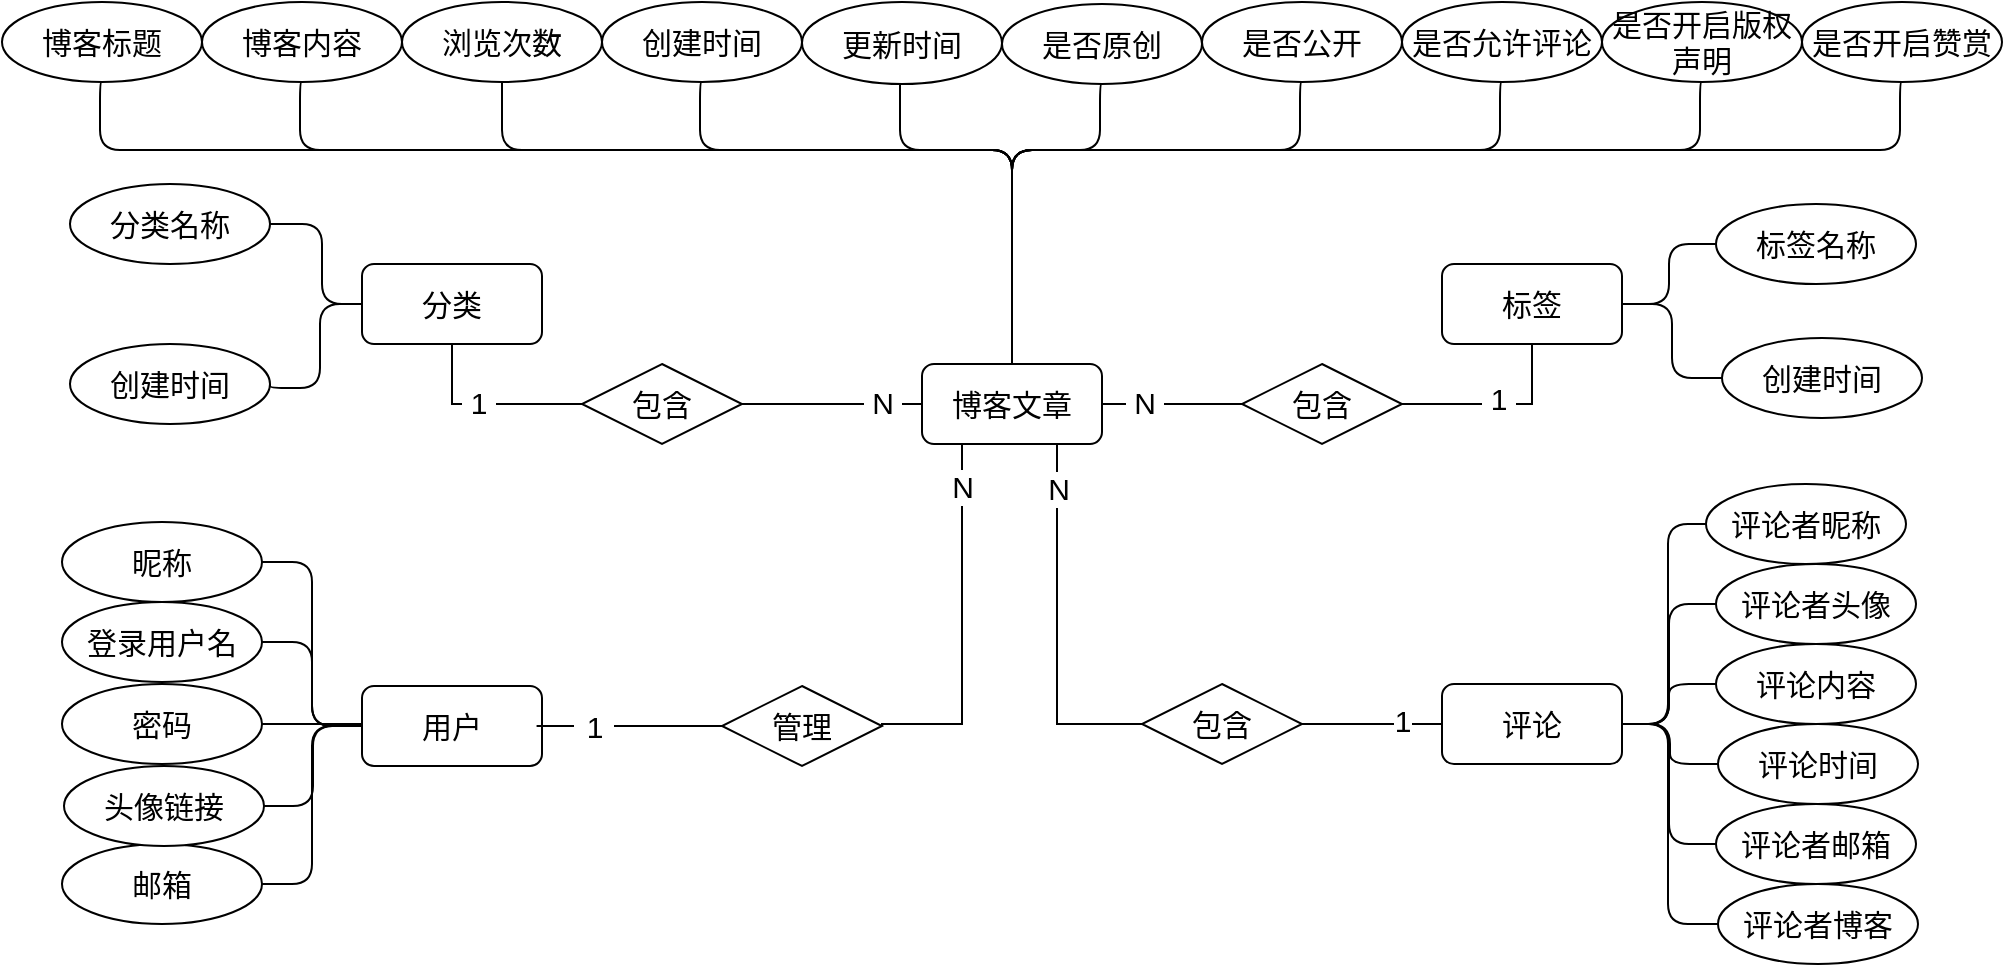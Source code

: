 <mxfile version="18.1.2" type="github">
  <diagram id="R2lEEEUBdFMjLlhIrx00" name="Page-1">
    <mxGraphModel dx="1422" dy="761" grid="1" gridSize="10" guides="1" tooltips="1" connect="1" arrows="1" fold="1" page="1" pageScale="1" pageWidth="1920" pageHeight="1200" math="0" shadow="0" extFonts="Permanent Marker^https://fonts.googleapis.com/css?family=Permanent+Marker">
      <root>
        <mxCell id="0" />
        <mxCell id="1" parent="0" />
        <mxCell id="c2yxqj--p-VrBpvTJwJd-69" style="edgeStyle=orthogonalEdgeStyle;shape=connector;rounded=1;orthogonalLoop=1;jettySize=auto;html=1;entryX=0.5;entryY=1;entryDx=0;entryDy=0;labelBackgroundColor=default;fontFamily=Helvetica;fontSize=15;fontColor=default;endArrow=none;strokeColor=default;elbow=vertical;startArrow=none;startFill=0;endFill=0;exitX=0.5;exitY=0;exitDx=0;exitDy=0;" parent="1" source="c2yxqj--p-VrBpvTJwJd-6" target="LIFqvjolKqb7WYlbw5WB-24" edge="1">
          <mxGeometry relative="1" as="geometry">
            <Array as="points">
              <mxPoint x="775" y="313" />
              <mxPoint x="319" y="313" />
            </Array>
            <mxPoint x="318" y="274" as="targetPoint" />
          </mxGeometry>
        </mxCell>
        <mxCell id="c2yxqj--p-VrBpvTJwJd-71" style="edgeStyle=orthogonalEdgeStyle;shape=connector;rounded=1;orthogonalLoop=1;jettySize=auto;html=1;entryX=0.5;entryY=1;entryDx=0;entryDy=0;labelBackgroundColor=default;fontFamily=Helvetica;fontSize=15;fontColor=default;startArrow=none;startFill=0;endArrow=none;endFill=0;strokeColor=default;elbow=vertical;exitX=0.5;exitY=0;exitDx=0;exitDy=0;" parent="1" source="c2yxqj--p-VrBpvTJwJd-6" target="LIFqvjolKqb7WYlbw5WB-25" edge="1">
          <mxGeometry relative="1" as="geometry">
            <Array as="points">
              <mxPoint x="775" y="313" />
              <mxPoint x="419" y="313" />
            </Array>
            <mxPoint x="418" y="274" as="targetPoint" />
          </mxGeometry>
        </mxCell>
        <mxCell id="c2yxqj--p-VrBpvTJwJd-76" style="edgeStyle=orthogonalEdgeStyle;shape=connector;rounded=1;orthogonalLoop=1;jettySize=auto;html=1;entryX=0.5;entryY=1;entryDx=0;entryDy=0;labelBackgroundColor=default;fontFamily=Helvetica;fontSize=15;fontColor=default;startArrow=none;startFill=0;endArrow=none;endFill=0;strokeColor=default;elbow=vertical;exitX=0.5;exitY=0;exitDx=0;exitDy=0;" parent="1" source="c2yxqj--p-VrBpvTJwJd-6" target="LIFqvjolKqb7WYlbw5WB-34" edge="1">
          <mxGeometry relative="1" as="geometry">
            <Array as="points">
              <mxPoint x="775" y="313" />
              <mxPoint x="619" y="313" />
            </Array>
            <mxPoint x="618" y="274" as="targetPoint" />
          </mxGeometry>
        </mxCell>
        <mxCell id="c2yxqj--p-VrBpvTJwJd-77" style="edgeStyle=orthogonalEdgeStyle;shape=connector;rounded=1;orthogonalLoop=1;jettySize=auto;html=1;labelBackgroundColor=default;fontFamily=Helvetica;fontSize=15;fontColor=default;startArrow=none;startFill=0;endArrow=none;endFill=0;strokeColor=default;elbow=vertical;" parent="1" source="c2yxqj--p-VrBpvTJwJd-6" target="LIFqvjolKqb7WYlbw5WB-33" edge="1">
          <mxGeometry relative="1" as="geometry">
            <Array as="points">
              <mxPoint x="775" y="313" />
              <mxPoint x="719" y="313" />
            </Array>
            <mxPoint x="718" y="274" as="targetPoint" />
          </mxGeometry>
        </mxCell>
        <mxCell id="c2yxqj--p-VrBpvTJwJd-78" style="edgeStyle=orthogonalEdgeStyle;shape=connector;rounded=1;orthogonalLoop=1;jettySize=auto;html=1;entryX=0.5;entryY=1;entryDx=0;entryDy=0;labelBackgroundColor=default;fontFamily=Helvetica;fontSize=15;fontColor=default;startArrow=none;startFill=0;endArrow=none;endFill=0;strokeColor=default;elbow=vertical;" parent="1" source="c2yxqj--p-VrBpvTJwJd-6" target="LIFqvjolKqb7WYlbw5WB-32" edge="1">
          <mxGeometry relative="1" as="geometry">
            <Array as="points">
              <mxPoint x="775" y="313" />
              <mxPoint x="819" y="313" />
            </Array>
            <mxPoint x="818" y="274" as="targetPoint" />
          </mxGeometry>
        </mxCell>
        <mxCell id="c2yxqj--p-VrBpvTJwJd-79" style="edgeStyle=orthogonalEdgeStyle;shape=connector;rounded=1;orthogonalLoop=1;jettySize=auto;html=1;labelBackgroundColor=default;fontFamily=Helvetica;fontSize=15;fontColor=default;startArrow=none;startFill=0;endArrow=none;endFill=0;strokeColor=default;elbow=vertical;exitX=0.5;exitY=0;exitDx=0;exitDy=0;entryX=0.5;entryY=1;entryDx=0;entryDy=0;" parent="1" source="c2yxqj--p-VrBpvTJwJd-6" target="LIFqvjolKqb7WYlbw5WB-31" edge="1">
          <mxGeometry relative="1" as="geometry">
            <Array as="points">
              <mxPoint x="775" y="313" />
              <mxPoint x="919" y="313" />
            </Array>
            <mxPoint x="918" y="274" as="targetPoint" />
          </mxGeometry>
        </mxCell>
        <mxCell id="c2yxqj--p-VrBpvTJwJd-80" style="edgeStyle=orthogonalEdgeStyle;shape=connector;rounded=1;orthogonalLoop=1;jettySize=auto;html=1;entryX=0.5;entryY=1;entryDx=0;entryDy=0;labelBackgroundColor=default;fontFamily=Helvetica;fontSize=15;fontColor=default;startArrow=none;startFill=0;endArrow=none;endFill=0;strokeColor=default;elbow=vertical;exitX=0.5;exitY=0;exitDx=0;exitDy=0;" parent="1" source="c2yxqj--p-VrBpvTJwJd-6" target="LIFqvjolKqb7WYlbw5WB-39" edge="1">
          <mxGeometry relative="1" as="geometry">
            <Array as="points">
              <mxPoint x="775" y="313" />
              <mxPoint x="1019" y="313" />
            </Array>
            <mxPoint x="1018" y="274" as="targetPoint" />
          </mxGeometry>
        </mxCell>
        <mxCell id="c2yxqj--p-VrBpvTJwJd-81" style="edgeStyle=orthogonalEdgeStyle;shape=connector;rounded=1;orthogonalLoop=1;jettySize=auto;html=1;entryX=0.5;entryY=1;entryDx=0;entryDy=0;labelBackgroundColor=default;fontFamily=Helvetica;fontSize=15;fontColor=default;startArrow=none;startFill=0;endArrow=none;endFill=0;strokeColor=default;elbow=vertical;exitX=0.5;exitY=0;exitDx=0;exitDy=0;" parent="1" source="c2yxqj--p-VrBpvTJwJd-6" target="LIFqvjolKqb7WYlbw5WB-38" edge="1">
          <mxGeometry relative="1" as="geometry">
            <Array as="points">
              <mxPoint x="775" y="313" />
              <mxPoint x="1119" y="313" />
            </Array>
            <mxPoint x="1118" y="274" as="targetPoint" />
          </mxGeometry>
        </mxCell>
        <mxCell id="c2yxqj--p-VrBpvTJwJd-82" style="edgeStyle=orthogonalEdgeStyle;shape=connector;rounded=1;orthogonalLoop=1;jettySize=auto;html=1;entryX=0.5;entryY=1;entryDx=0;entryDy=0;labelBackgroundColor=default;fontFamily=Helvetica;fontSize=15;fontColor=default;startArrow=none;startFill=0;endArrow=none;endFill=0;strokeColor=default;elbow=vertical;exitX=0.5;exitY=0;exitDx=0;exitDy=0;" parent="1" source="c2yxqj--p-VrBpvTJwJd-6" target="LIFqvjolKqb7WYlbw5WB-37" edge="1">
          <mxGeometry relative="1" as="geometry">
            <Array as="points">
              <mxPoint x="775" y="313" />
              <mxPoint x="1219" y="313" />
            </Array>
            <mxPoint x="1218" y="274" as="targetPoint" />
          </mxGeometry>
        </mxCell>
        <mxCell id="LIFqvjolKqb7WYlbw5WB-16" style="edgeStyle=orthogonalEdgeStyle;rounded=0;orthogonalLoop=1;jettySize=auto;html=1;entryX=0.5;entryY=1;entryDx=0;entryDy=0;fontSize=15;endArrow=none;endFill=0;startArrow=none;" edge="1" parent="1" source="LIFqvjolKqb7WYlbw5WB-65" target="c2yxqj--p-VrBpvTJwJd-93">
          <mxGeometry relative="1" as="geometry" />
        </mxCell>
        <mxCell id="LIFqvjolKqb7WYlbw5WB-21" value="&amp;nbsp;1&amp;nbsp;" style="edgeLabel;html=1;align=center;verticalAlign=middle;resizable=0;points=[];fontSize=15;" vertex="1" connectable="0" parent="LIFqvjolKqb7WYlbw5WB-16">
          <mxGeometry x="0.746" relative="1" as="geometry">
            <mxPoint x="-17" y="15" as="offset" />
          </mxGeometry>
        </mxCell>
        <mxCell id="LIFqvjolKqb7WYlbw5WB-35" style="edgeStyle=orthogonalEdgeStyle;orthogonalLoop=1;jettySize=auto;html=1;entryX=0.5;entryY=1;entryDx=0;entryDy=0;fontSize=15;endArrow=none;endFill=0;rounded=1;" edge="1" parent="1" target="LIFqvjolKqb7WYlbw5WB-28">
          <mxGeometry relative="1" as="geometry">
            <mxPoint x="775" y="423" as="sourcePoint" />
            <mxPoint x="520" y="281" as="targetPoint" />
            <Array as="points">
              <mxPoint x="775" y="313" />
              <mxPoint x="520" y="313" />
            </Array>
          </mxGeometry>
        </mxCell>
        <mxCell id="c2yxqj--p-VrBpvTJwJd-6" value="博客文章" style="rounded=1;whiteSpace=wrap;html=1;fontSize=15;" parent="1" vertex="1">
          <mxGeometry x="730" y="420" width="90" height="40" as="geometry" />
        </mxCell>
        <mxCell id="c2yxqj--p-VrBpvTJwJd-85" style="edgeStyle=orthogonalEdgeStyle;shape=connector;rounded=1;orthogonalLoop=1;jettySize=auto;html=1;entryX=1;entryY=0.5;entryDx=0;entryDy=0;labelBackgroundColor=default;fontFamily=Helvetica;fontSize=15;fontColor=default;startArrow=none;startFill=0;endArrow=none;endFill=0;strokeColor=default;elbow=vertical;" parent="1" source="c2yxqj--p-VrBpvTJwJd-44" target="LIFqvjolKqb7WYlbw5WB-42" edge="1">
          <mxGeometry relative="1" as="geometry">
            <Array as="points">
              <mxPoint x="430" y="390" />
              <mxPoint x="430" y="350" />
            </Array>
            <mxPoint x="404" y="350" as="targetPoint" />
          </mxGeometry>
        </mxCell>
        <mxCell id="c2yxqj--p-VrBpvTJwJd-87" style="edgeStyle=orthogonalEdgeStyle;shape=connector;rounded=1;orthogonalLoop=1;jettySize=auto;html=1;entryX=1;entryY=0.5;entryDx=0;entryDy=0;labelBackgroundColor=default;fontFamily=Helvetica;fontSize=15;fontColor=default;startArrow=none;startFill=0;endArrow=none;endFill=0;strokeColor=default;elbow=vertical;" parent="1" source="c2yxqj--p-VrBpvTJwJd-44" target="LIFqvjolKqb7WYlbw5WB-41" edge="1">
          <mxGeometry relative="1" as="geometry">
            <Array as="points">
              <mxPoint x="429" y="390" />
              <mxPoint x="429" y="432" />
              <mxPoint x="404" y="432" />
            </Array>
            <mxPoint x="404" y="432" as="targetPoint" />
          </mxGeometry>
        </mxCell>
        <mxCell id="LIFqvjolKqb7WYlbw5WB-17" style="edgeStyle=orthogonalEdgeStyle;rounded=0;orthogonalLoop=1;jettySize=auto;html=1;entryX=0;entryY=0.5;entryDx=0;entryDy=0;fontSize=15;endArrow=none;endFill=0;exitX=1;exitY=0.5;exitDx=0;exitDy=0;startArrow=none;" edge="1" parent="1" source="LIFqvjolKqb7WYlbw5WB-56" target="c2yxqj--p-VrBpvTJwJd-6">
          <mxGeometry relative="1" as="geometry" />
        </mxCell>
        <mxCell id="LIFqvjolKqb7WYlbw5WB-19" value="&amp;nbsp;N&amp;nbsp;" style="edgeLabel;html=1;align=center;verticalAlign=middle;resizable=0;points=[];fontSize=15;" vertex="1" connectable="0" parent="LIFqvjolKqb7WYlbw5WB-17">
          <mxGeometry x="0.692" relative="1" as="geometry">
            <mxPoint x="-6" y="-1" as="offset" />
          </mxGeometry>
        </mxCell>
        <mxCell id="c2yxqj--p-VrBpvTJwJd-44" value="分类" style="rounded=1;whiteSpace=wrap;html=1;fontSize=15;" parent="1" vertex="1">
          <mxGeometry x="450" y="370" width="90" height="40" as="geometry" />
        </mxCell>
        <mxCell id="c2yxqj--p-VrBpvTJwJd-47" value="用户" style="rounded=1;whiteSpace=wrap;html=1;fontSize=15;" parent="1" vertex="1">
          <mxGeometry x="450" y="581" width="90" height="40" as="geometry" />
        </mxCell>
        <mxCell id="c2yxqj--p-VrBpvTJwJd-98" style="edgeStyle=orthogonalEdgeStyle;shape=connector;rounded=1;orthogonalLoop=1;jettySize=auto;html=1;entryX=0;entryY=0.5;entryDx=0;entryDy=0;labelBackgroundColor=default;fontFamily=Helvetica;fontSize=15;fontColor=default;startArrow=none;startFill=0;endArrow=none;endFill=0;strokeColor=default;elbow=vertical;exitX=1;exitY=0.5;exitDx=0;exitDy=0;" parent="1" source="LIFqvjolKqb7WYlbw5WB-50" target="c2yxqj--p-VrBpvTJwJd-47" edge="1">
          <mxGeometry relative="1" as="geometry">
            <mxPoint x="404" y="500" as="sourcePoint" />
          </mxGeometry>
        </mxCell>
        <mxCell id="c2yxqj--p-VrBpvTJwJd-102" style="edgeStyle=orthogonalEdgeStyle;shape=connector;rounded=1;orthogonalLoop=1;jettySize=auto;html=1;entryX=0;entryY=0.5;entryDx=0;entryDy=0;labelBackgroundColor=default;fontFamily=Helvetica;fontSize=15;fontColor=default;startArrow=none;startFill=0;endArrow=none;endFill=0;strokeColor=default;elbow=vertical;exitX=1;exitY=0.5;exitDx=0;exitDy=0;" parent="1" source="LIFqvjolKqb7WYlbw5WB-46" target="c2yxqj--p-VrBpvTJwJd-47" edge="1">
          <mxGeometry relative="1" as="geometry">
            <mxPoint x="404" y="700" as="sourcePoint" />
          </mxGeometry>
        </mxCell>
        <mxCell id="c2yxqj--p-VrBpvTJwJd-99" style="edgeStyle=orthogonalEdgeStyle;shape=connector;rounded=1;orthogonalLoop=1;jettySize=auto;html=1;entryX=0;entryY=0.5;entryDx=0;entryDy=0;labelBackgroundColor=default;fontFamily=Helvetica;fontSize=15;fontColor=default;startArrow=none;startFill=0;endArrow=none;endFill=0;strokeColor=default;elbow=vertical;exitX=1;exitY=0.5;exitDx=0;exitDy=0;" parent="1" source="LIFqvjolKqb7WYlbw5WB-49" target="c2yxqj--p-VrBpvTJwJd-47" edge="1">
          <mxGeometry relative="1" as="geometry">
            <mxPoint x="404" y="550" as="sourcePoint" />
          </mxGeometry>
        </mxCell>
        <mxCell id="c2yxqj--p-VrBpvTJwJd-101" style="edgeStyle=orthogonalEdgeStyle;shape=connector;rounded=1;orthogonalLoop=1;jettySize=auto;html=1;entryX=0;entryY=0.5;entryDx=0;entryDy=0;labelBackgroundColor=default;fontFamily=Helvetica;fontSize=15;fontColor=default;startArrow=none;startFill=0;endArrow=none;endFill=0;strokeColor=default;elbow=vertical;exitX=1;exitY=0.5;exitDx=0;exitDy=0;" parent="1" source="LIFqvjolKqb7WYlbw5WB-47" target="c2yxqj--p-VrBpvTJwJd-47" edge="1">
          <mxGeometry relative="1" as="geometry">
            <mxPoint x="405" y="650" as="sourcePoint" />
          </mxGeometry>
        </mxCell>
        <mxCell id="c2yxqj--p-VrBpvTJwJd-100" style="edgeStyle=orthogonalEdgeStyle;shape=connector;rounded=1;orthogonalLoop=1;jettySize=auto;html=1;labelBackgroundColor=default;fontFamily=Helvetica;fontSize=15;fontColor=default;startArrow=none;startFill=0;endArrow=none;endFill=0;strokeColor=default;elbow=vertical;exitX=1;exitY=0.5;exitDx=0;exitDy=0;" parent="1" source="LIFqvjolKqb7WYlbw5WB-48" edge="1">
          <mxGeometry relative="1" as="geometry">
            <mxPoint x="450" y="600" as="targetPoint" />
            <mxPoint x="404" y="600" as="sourcePoint" />
          </mxGeometry>
        </mxCell>
        <mxCell id="c2yxqj--p-VrBpvTJwJd-105" style="edgeStyle=orthogonalEdgeStyle;shape=connector;rounded=1;orthogonalLoop=1;jettySize=auto;html=1;entryX=0;entryY=0.5;entryDx=0;entryDy=0;labelBackgroundColor=default;fontFamily=Helvetica;fontSize=15;fontColor=default;startArrow=none;startFill=0;endArrow=none;endFill=0;strokeColor=default;elbow=vertical;" parent="1" source="c2yxqj--p-VrBpvTJwJd-58" target="LIFqvjolKqb7WYlbw5WB-43" edge="1">
          <mxGeometry relative="1" as="geometry">
            <mxPoint x="1127" y="580" as="targetPoint" />
          </mxGeometry>
        </mxCell>
        <mxCell id="c2yxqj--p-VrBpvTJwJd-106" style="edgeStyle=orthogonalEdgeStyle;shape=connector;rounded=1;orthogonalLoop=1;jettySize=auto;html=1;entryX=0;entryY=0.5;entryDx=0;entryDy=0;labelBackgroundColor=default;fontFamily=Helvetica;fontSize=15;fontColor=default;startArrow=none;startFill=0;endArrow=none;endFill=0;strokeColor=default;elbow=vertical;" parent="1" source="c2yxqj--p-VrBpvTJwJd-58" target="LIFqvjolKqb7WYlbw5WB-30" edge="1">
          <mxGeometry relative="1" as="geometry">
            <mxPoint x="1127" y="630" as="targetPoint" />
          </mxGeometry>
        </mxCell>
        <mxCell id="FPMjsRc1nk5CguhOjK7x-5" style="edgeStyle=orthogonalEdgeStyle;rounded=1;orthogonalLoop=1;jettySize=auto;html=1;entryX=0;entryY=0.5;entryDx=0;entryDy=0;endArrow=none;endFill=0;" parent="1" edge="1">
          <mxGeometry relative="1" as="geometry">
            <mxPoint x="1083" y="600" as="sourcePoint" />
            <mxPoint x="1131" y="700" as="targetPoint" />
            <Array as="points">
              <mxPoint x="1103" y="600" />
              <mxPoint x="1103" y="700" />
            </Array>
          </mxGeometry>
        </mxCell>
        <mxCell id="FPMjsRc1nk5CguhOjK7x-6" style="edgeStyle=orthogonalEdgeStyle;rounded=1;orthogonalLoop=1;jettySize=auto;html=1;entryX=0;entryY=0.5;entryDx=0;entryDy=0;endArrow=none;endFill=0;" parent="1" source="c2yxqj--p-VrBpvTJwJd-58" target="LIFqvjolKqb7WYlbw5WB-29" edge="1">
          <mxGeometry relative="1" as="geometry">
            <mxPoint x="1127" y="680" as="targetPoint" />
          </mxGeometry>
        </mxCell>
        <mxCell id="LIFqvjolKqb7WYlbw5WB-9" style="edgeStyle=orthogonalEdgeStyle;rounded=0;orthogonalLoop=1;jettySize=auto;html=1;entryX=0.75;entryY=1;entryDx=0;entryDy=0;fontSize=15;endArrow=none;endFill=0;startArrow=none;" edge="1" parent="1" source="LIFqvjolKqb7WYlbw5WB-79" target="c2yxqj--p-VrBpvTJwJd-6">
          <mxGeometry relative="1" as="geometry" />
        </mxCell>
        <mxCell id="LIFqvjolKqb7WYlbw5WB-10" value="&amp;nbsp;N&amp;nbsp;" style="edgeLabel;html=1;align=center;verticalAlign=middle;resizable=0;points=[];fontSize=15;" vertex="1" connectable="0" parent="LIFqvjolKqb7WYlbw5WB-9">
          <mxGeometry x="0.759" y="3" relative="1" as="geometry">
            <mxPoint x="3" as="offset" />
          </mxGeometry>
        </mxCell>
        <mxCell id="LIFqvjolKqb7WYlbw5WB-53" style="edgeStyle=orthogonalEdgeStyle;rounded=1;orthogonalLoop=1;jettySize=auto;html=1;entryX=0;entryY=0.5;entryDx=0;entryDy=0;fontSize=15;endArrow=none;endFill=0;" edge="1" parent="1" source="c2yxqj--p-VrBpvTJwJd-58" target="LIFqvjolKqb7WYlbw5WB-52">
          <mxGeometry relative="1" as="geometry" />
        </mxCell>
        <mxCell id="LIFqvjolKqb7WYlbw5WB-54" style="edgeStyle=orthogonalEdgeStyle;rounded=1;orthogonalLoop=1;jettySize=auto;html=1;entryX=0;entryY=0.5;entryDx=0;entryDy=0;fontSize=15;endArrow=none;endFill=0;" edge="1" parent="1">
          <mxGeometry relative="1" as="geometry">
            <mxPoint x="1082" y="600" as="sourcePoint" />
            <mxPoint x="1124" y="500" as="targetPoint" />
            <Array as="points">
              <mxPoint x="1103" y="600" />
              <mxPoint x="1103" y="500" />
            </Array>
          </mxGeometry>
        </mxCell>
        <mxCell id="c2yxqj--p-VrBpvTJwJd-58" value="评论" style="rounded=1;whiteSpace=wrap;html=1;fontSize=15;" parent="1" vertex="1">
          <mxGeometry x="990" y="580" width="90" height="40" as="geometry" />
        </mxCell>
        <mxCell id="c2yxqj--p-VrBpvTJwJd-96" style="edgeStyle=orthogonalEdgeStyle;shape=connector;rounded=1;orthogonalLoop=1;jettySize=auto;html=1;entryX=0;entryY=0.5;entryDx=0;entryDy=0;labelBackgroundColor=default;fontFamily=Helvetica;fontSize=15;fontColor=default;startArrow=none;startFill=0;endArrow=none;endFill=0;strokeColor=default;elbow=vertical;" parent="1" source="c2yxqj--p-VrBpvTJwJd-93" target="LIFqvjolKqb7WYlbw5WB-40" edge="1">
          <mxGeometry relative="1" as="geometry">
            <mxPoint x="1127" y="350" as="targetPoint" />
          </mxGeometry>
        </mxCell>
        <mxCell id="c2yxqj--p-VrBpvTJwJd-97" style="edgeStyle=orthogonalEdgeStyle;shape=connector;rounded=1;orthogonalLoop=1;jettySize=auto;html=1;entryX=0;entryY=0.5;entryDx=0;entryDy=0;labelBackgroundColor=default;fontFamily=Helvetica;fontSize=15;fontColor=default;startArrow=none;startFill=0;endArrow=none;endFill=0;strokeColor=default;elbow=vertical;" parent="1" source="c2yxqj--p-VrBpvTJwJd-93" target="LIFqvjolKqb7WYlbw5WB-36" edge="1">
          <mxGeometry relative="1" as="geometry">
            <mxPoint x="1127" y="430" as="targetPoint" />
          </mxGeometry>
        </mxCell>
        <mxCell id="c2yxqj--p-VrBpvTJwJd-93" value="标签" style="rounded=1;whiteSpace=wrap;html=1;fontSize=15;" parent="1" vertex="1">
          <mxGeometry x="990" y="370" width="90" height="40" as="geometry" />
        </mxCell>
        <mxCell id="LIFqvjolKqb7WYlbw5WB-24" value="博客标题" style="ellipse;whiteSpace=wrap;html=1;fontSize=15;" vertex="1" parent="1">
          <mxGeometry x="270" y="239" width="100" height="40" as="geometry" />
        </mxCell>
        <mxCell id="LIFqvjolKqb7WYlbw5WB-25" value="博客内容" style="ellipse;whiteSpace=wrap;html=1;fontSize=15;" vertex="1" parent="1">
          <mxGeometry x="370" y="239" width="100" height="40" as="geometry" />
        </mxCell>
        <mxCell id="LIFqvjolKqb7WYlbw5WB-27" value="评论者博客" style="ellipse;whiteSpace=wrap;html=1;fontSize=15;" vertex="1" parent="1">
          <mxGeometry x="1128" y="680" width="100" height="40" as="geometry" />
        </mxCell>
        <mxCell id="LIFqvjolKqb7WYlbw5WB-28" value="浏览次数" style="ellipse;whiteSpace=wrap;html=1;fontSize=15;" vertex="1" parent="1">
          <mxGeometry x="470" y="239" width="100" height="40" as="geometry" />
        </mxCell>
        <mxCell id="LIFqvjolKqb7WYlbw5WB-29" value="评论者邮箱" style="ellipse;whiteSpace=wrap;html=1;fontSize=15;" vertex="1" parent="1">
          <mxGeometry x="1127" y="640" width="100" height="40" as="geometry" />
        </mxCell>
        <mxCell id="LIFqvjolKqb7WYlbw5WB-30" value="评论时间" style="ellipse;whiteSpace=wrap;html=1;fontSize=15;" vertex="1" parent="1">
          <mxGeometry x="1128" y="600" width="100" height="40" as="geometry" />
        </mxCell>
        <mxCell id="LIFqvjolKqb7WYlbw5WB-31" value="是否公开" style="ellipse;whiteSpace=wrap;html=1;fontSize=15;" vertex="1" parent="1">
          <mxGeometry x="870" y="239" width="100" height="40" as="geometry" />
        </mxCell>
        <mxCell id="LIFqvjolKqb7WYlbw5WB-32" value="是否原创" style="ellipse;whiteSpace=wrap;html=1;fontSize=15;" vertex="1" parent="1">
          <mxGeometry x="770" y="240" width="100" height="40" as="geometry" />
        </mxCell>
        <mxCell id="LIFqvjolKqb7WYlbw5WB-33" value="更新时间" style="ellipse;whiteSpace=wrap;html=1;fontSize=15;" vertex="1" parent="1">
          <mxGeometry x="670" y="239" width="100" height="41" as="geometry" />
        </mxCell>
        <mxCell id="LIFqvjolKqb7WYlbw5WB-34" value="创建时间" style="ellipse;whiteSpace=wrap;html=1;fontSize=15;" vertex="1" parent="1">
          <mxGeometry x="570" y="239" width="100" height="40" as="geometry" />
        </mxCell>
        <mxCell id="LIFqvjolKqb7WYlbw5WB-36" value="创建时间" style="ellipse;whiteSpace=wrap;html=1;fontSize=15;" vertex="1" parent="1">
          <mxGeometry x="1130" y="407" width="100" height="40" as="geometry" />
        </mxCell>
        <mxCell id="LIFqvjolKqb7WYlbw5WB-37" value="是否开启赞赏" style="ellipse;whiteSpace=wrap;html=1;fontSize=15;" vertex="1" parent="1">
          <mxGeometry x="1170" y="239" width="100" height="40" as="geometry" />
        </mxCell>
        <mxCell id="LIFqvjolKqb7WYlbw5WB-38" value="是否开启版权声明" style="ellipse;whiteSpace=wrap;html=1;fontSize=15;" vertex="1" parent="1">
          <mxGeometry x="1070" y="239" width="100" height="40" as="geometry" />
        </mxCell>
        <mxCell id="LIFqvjolKqb7WYlbw5WB-39" value="是否允许评论" style="ellipse;whiteSpace=wrap;html=1;fontSize=15;" vertex="1" parent="1">
          <mxGeometry x="970" y="239" width="100" height="40" as="geometry" />
        </mxCell>
        <mxCell id="LIFqvjolKqb7WYlbw5WB-40" value="标签名称" style="ellipse;whiteSpace=wrap;html=1;fontSize=15;" vertex="1" parent="1">
          <mxGeometry x="1127" y="340" width="100" height="40" as="geometry" />
        </mxCell>
        <mxCell id="LIFqvjolKqb7WYlbw5WB-41" value="创建时间" style="ellipse;whiteSpace=wrap;html=1;fontSize=15;" vertex="1" parent="1">
          <mxGeometry x="304" y="410" width="100" height="40" as="geometry" />
        </mxCell>
        <mxCell id="LIFqvjolKqb7WYlbw5WB-42" value="分类名称" style="ellipse;whiteSpace=wrap;html=1;fontSize=15;" vertex="1" parent="1">
          <mxGeometry x="304" y="330" width="100" height="40" as="geometry" />
        </mxCell>
        <mxCell id="LIFqvjolKqb7WYlbw5WB-43" value="评论内容" style="ellipse;whiteSpace=wrap;html=1;fontSize=15;" vertex="1" parent="1">
          <mxGeometry x="1127" y="560" width="100" height="40" as="geometry" />
        </mxCell>
        <mxCell id="LIFqvjolKqb7WYlbw5WB-45" value="评论者昵称" style="ellipse;whiteSpace=wrap;html=1;fontSize=15;" vertex="1" parent="1">
          <mxGeometry x="1122" y="480" width="100" height="40" as="geometry" />
        </mxCell>
        <mxCell id="LIFqvjolKqb7WYlbw5WB-46" value="邮箱" style="ellipse;whiteSpace=wrap;html=1;fontSize=15;" vertex="1" parent="1">
          <mxGeometry x="300" y="660" width="100" height="40" as="geometry" />
        </mxCell>
        <mxCell id="LIFqvjolKqb7WYlbw5WB-47" value="头像链接" style="ellipse;whiteSpace=wrap;html=1;fontSize=15;" vertex="1" parent="1">
          <mxGeometry x="301" y="621" width="100" height="40" as="geometry" />
        </mxCell>
        <mxCell id="LIFqvjolKqb7WYlbw5WB-48" value="密码" style="ellipse;whiteSpace=wrap;html=1;fontSize=15;" vertex="1" parent="1">
          <mxGeometry x="300" y="580" width="100" height="40" as="geometry" />
        </mxCell>
        <mxCell id="LIFqvjolKqb7WYlbw5WB-49" value="登录用户名" style="ellipse;whiteSpace=wrap;html=1;fontSize=15;" vertex="1" parent="1">
          <mxGeometry x="300" y="539" width="100" height="40" as="geometry" />
        </mxCell>
        <mxCell id="LIFqvjolKqb7WYlbw5WB-50" value="昵称" style="ellipse;whiteSpace=wrap;html=1;fontSize=15;" vertex="1" parent="1">
          <mxGeometry x="300" y="499" width="100" height="40" as="geometry" />
        </mxCell>
        <mxCell id="LIFqvjolKqb7WYlbw5WB-52" value="评论者头像" style="ellipse;whiteSpace=wrap;html=1;fontSize=15;" vertex="1" parent="1">
          <mxGeometry x="1127" y="520" width="100" height="40" as="geometry" />
        </mxCell>
        <mxCell id="LIFqvjolKqb7WYlbw5WB-56" value="包含" style="rhombus;whiteSpace=wrap;html=1;fontSize=15;" vertex="1" parent="1">
          <mxGeometry x="560" y="420" width="80" height="40" as="geometry" />
        </mxCell>
        <mxCell id="LIFqvjolKqb7WYlbw5WB-57" value="" style="edgeStyle=orthogonalEdgeStyle;rounded=0;orthogonalLoop=1;jettySize=auto;html=1;entryX=0;entryY=0.5;entryDx=0;entryDy=0;fontSize=15;endArrow=none;endFill=0;exitX=0.5;exitY=1;exitDx=0;exitDy=0;" edge="1" parent="1" source="c2yxqj--p-VrBpvTJwJd-44" target="LIFqvjolKqb7WYlbw5WB-56">
          <mxGeometry relative="1" as="geometry">
            <mxPoint x="495" y="410" as="sourcePoint" />
            <mxPoint x="730" y="440" as="targetPoint" />
          </mxGeometry>
        </mxCell>
        <mxCell id="LIFqvjolKqb7WYlbw5WB-58" value="&amp;nbsp;1&amp;nbsp;" style="edgeLabel;html=1;align=center;verticalAlign=middle;resizable=0;points=[];fontSize=15;" vertex="1" connectable="0" parent="LIFqvjolKqb7WYlbw5WB-57">
          <mxGeometry x="-0.725" y="4" relative="1" as="geometry">
            <mxPoint x="9" y="16" as="offset" />
          </mxGeometry>
        </mxCell>
        <mxCell id="LIFqvjolKqb7WYlbw5WB-69" style="edgeStyle=orthogonalEdgeStyle;rounded=1;orthogonalLoop=1;jettySize=auto;html=1;entryX=1;entryY=0.5;entryDx=0;entryDy=0;fontSize=15;endArrow=none;endFill=0;" edge="1" parent="1" source="LIFqvjolKqb7WYlbw5WB-65" target="c2yxqj--p-VrBpvTJwJd-6">
          <mxGeometry relative="1" as="geometry" />
        </mxCell>
        <mxCell id="LIFqvjolKqb7WYlbw5WB-70" value="&amp;nbsp;N&amp;nbsp;" style="edgeLabel;html=1;align=center;verticalAlign=middle;resizable=0;points=[];fontSize=15;" vertex="1" connectable="0" parent="LIFqvjolKqb7WYlbw5WB-69">
          <mxGeometry x="0.114" y="10" relative="1" as="geometry">
            <mxPoint x="-10" y="-11" as="offset" />
          </mxGeometry>
        </mxCell>
        <mxCell id="LIFqvjolKqb7WYlbw5WB-65" value="包含" style="rhombus;whiteSpace=wrap;html=1;fontSize=15;" vertex="1" parent="1">
          <mxGeometry x="890" y="420" width="80" height="40" as="geometry" />
        </mxCell>
        <mxCell id="LIFqvjolKqb7WYlbw5WB-75" style="edgeStyle=orthogonalEdgeStyle;rounded=1;orthogonalLoop=1;jettySize=auto;html=1;fontSize=15;endArrow=none;endFill=0;startArrow=none;" edge="1" parent="1" source="LIFqvjolKqb7WYlbw5WB-76">
          <mxGeometry relative="1" as="geometry">
            <mxPoint x="540" y="601" as="targetPoint" />
          </mxGeometry>
        </mxCell>
        <mxCell id="LIFqvjolKqb7WYlbw5WB-71" value="管理" style="rhombus;whiteSpace=wrap;html=1;fontSize=15;" vertex="1" parent="1">
          <mxGeometry x="630" y="581" width="80" height="40" as="geometry" />
        </mxCell>
        <mxCell id="LIFqvjolKqb7WYlbw5WB-72" value="" style="edgeStyle=orthogonalEdgeStyle;rounded=0;orthogonalLoop=1;jettySize=auto;html=1;entryX=1;entryY=0.5;entryDx=0;entryDy=0;fontSize=15;endArrow=none;endFill=0;" edge="1" parent="1" source="c2yxqj--p-VrBpvTJwJd-6" target="LIFqvjolKqb7WYlbw5WB-71">
          <mxGeometry relative="1" as="geometry">
            <mxPoint x="750" y="460" as="sourcePoint" />
            <mxPoint x="540" y="600" as="targetPoint" />
            <Array as="points">
              <mxPoint x="750" y="600" />
            </Array>
          </mxGeometry>
        </mxCell>
        <mxCell id="LIFqvjolKqb7WYlbw5WB-73" value="&amp;nbsp;N&amp;nbsp;" style="edgeLabel;html=1;align=center;verticalAlign=middle;resizable=0;points=[];fontSize=15;" vertex="1" connectable="0" parent="LIFqvjolKqb7WYlbw5WB-72">
          <mxGeometry x="-0.771" relative="1" as="geometry">
            <mxPoint as="offset" />
          </mxGeometry>
        </mxCell>
        <mxCell id="LIFqvjolKqb7WYlbw5WB-76" value="1" style="text;html=1;align=center;verticalAlign=middle;resizable=0;points=[];autosize=1;strokeColor=none;fillColor=none;fontSize=15;" vertex="1" parent="1">
          <mxGeometry x="556" y="591" width="20" height="20" as="geometry" />
        </mxCell>
        <mxCell id="LIFqvjolKqb7WYlbw5WB-77" value="" style="edgeStyle=orthogonalEdgeStyle;rounded=1;orthogonalLoop=1;jettySize=auto;html=1;fontSize=15;endArrow=none;endFill=0;" edge="1" parent="1" source="LIFqvjolKqb7WYlbw5WB-71" target="LIFqvjolKqb7WYlbw5WB-76">
          <mxGeometry relative="1" as="geometry">
            <mxPoint x="630" y="601" as="sourcePoint" />
            <mxPoint x="540" y="601" as="targetPoint" />
          </mxGeometry>
        </mxCell>
        <mxCell id="LIFqvjolKqb7WYlbw5WB-79" value="包含" style="rhombus;whiteSpace=wrap;html=1;fontSize=15;" vertex="1" parent="1">
          <mxGeometry x="840" y="580" width="80" height="40" as="geometry" />
        </mxCell>
        <mxCell id="LIFqvjolKqb7WYlbw5WB-80" value="" style="edgeStyle=orthogonalEdgeStyle;rounded=0;orthogonalLoop=1;jettySize=auto;html=1;entryX=1;entryY=0.5;entryDx=0;entryDy=0;fontSize=15;endArrow=none;endFill=0;" edge="1" parent="1" source="c2yxqj--p-VrBpvTJwJd-58" target="LIFqvjolKqb7WYlbw5WB-79">
          <mxGeometry relative="1" as="geometry">
            <mxPoint x="990" y="600" as="sourcePoint" />
            <mxPoint x="797.5" y="460" as="targetPoint" />
          </mxGeometry>
        </mxCell>
        <mxCell id="LIFqvjolKqb7WYlbw5WB-82" value="1" style="edgeLabel;html=1;align=center;verticalAlign=middle;resizable=0;points=[];fontSize=15;" vertex="1" connectable="0" parent="LIFqvjolKqb7WYlbw5WB-80">
          <mxGeometry x="-0.844" y="1" relative="1" as="geometry">
            <mxPoint x="-15" y="-3" as="offset" />
          </mxGeometry>
        </mxCell>
      </root>
    </mxGraphModel>
  </diagram>
</mxfile>
